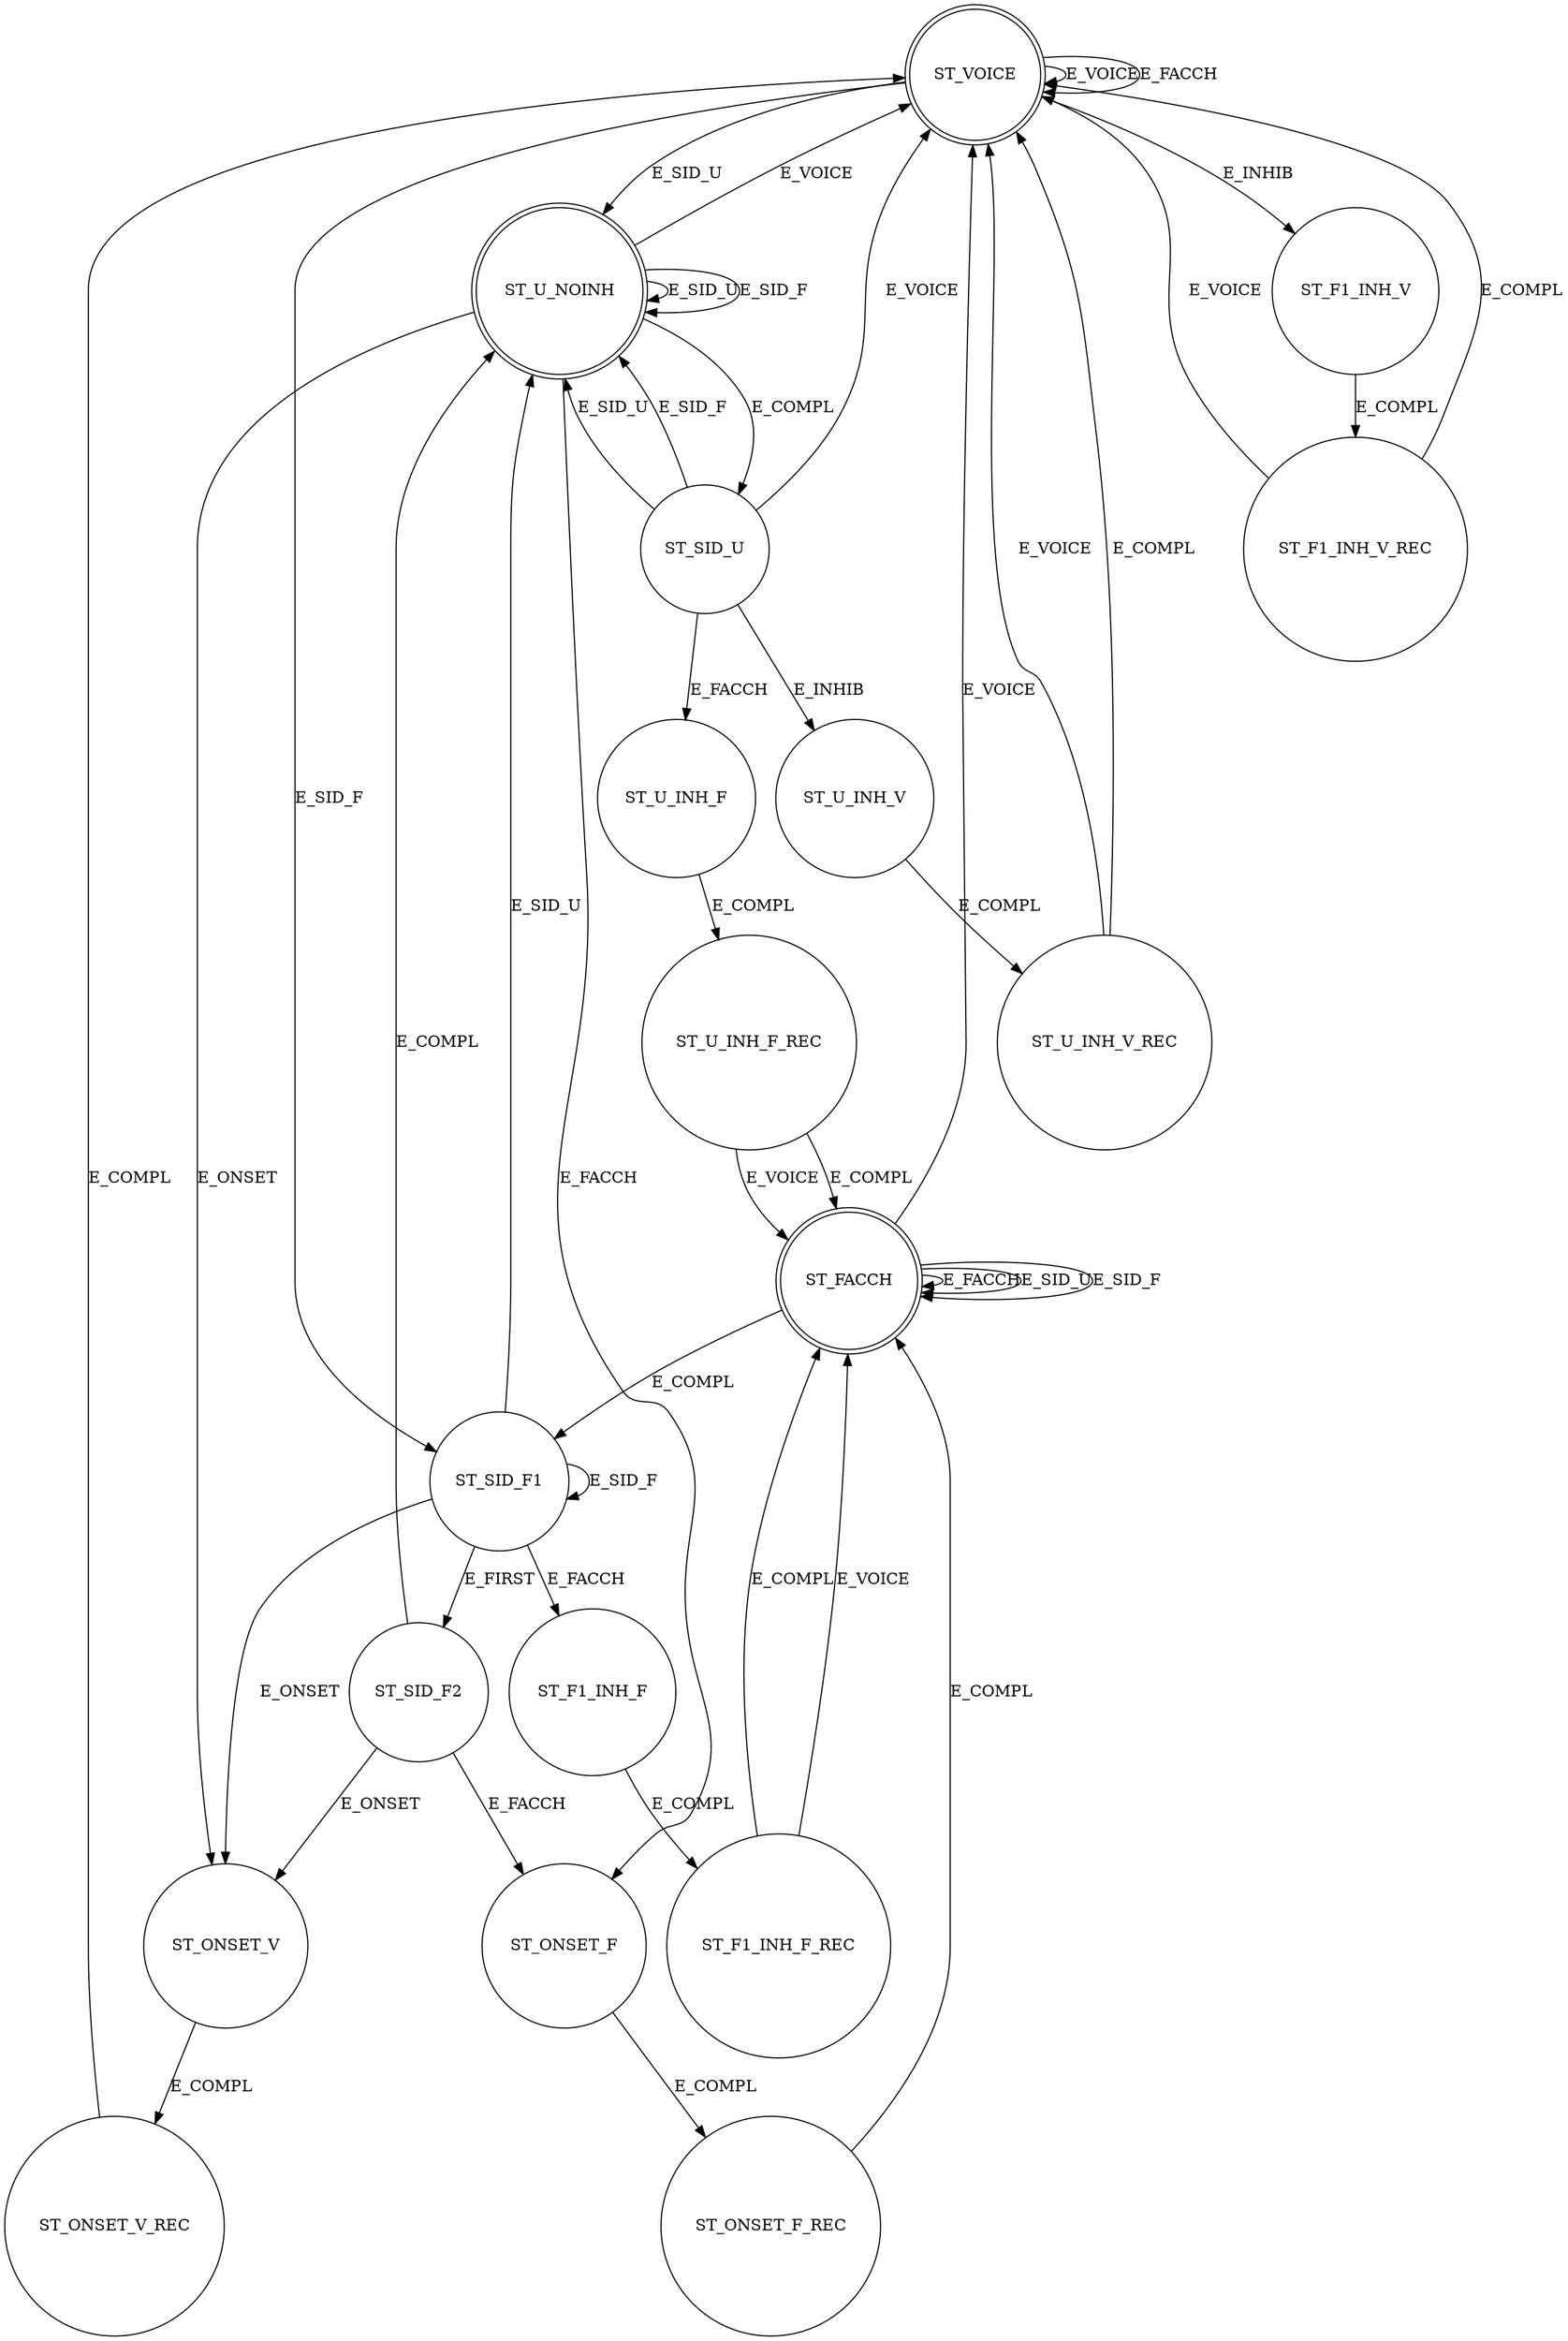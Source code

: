 digraph dtx_dl_amr_fsm {
	node [shape = doublecircle] ST_VOICE ST_FACCH ST_U_NOINH
	node [shape = circle]

	// default state for non-DTX and DTX when SPEECH is in progress
	ST_VOICE -> ST_SID_F1 [ label = "E_SID_F" ]
	ST_VOICE -> ST_F1_INH_V [ label = "E_INHIB" ]
	ST_VOICE -> ST_U_NOINH [ label = "E_SID_U" ]
	ST_VOICE -> ST_VOICE [ label = "E_VOICE" ]
	ST_VOICE -> ST_VOICE [ label = "E_FACCH" ]

	// SID-FIRST or SID-FIRST-P1 in case of AMR HR: start of silence period (might be interrupted in case of AMR HR)
	ST_SID_F1 -> ST_SID_F1 [ label = "E_SID_F" ]
	ST_SID_F1 -> ST_U_NOINH [ label = "E_SID_U" ]
        ST_SID_F1 -> ST_F1_INH_F [ label = "E_FACCH" ]
	ST_SID_F1 -> ST_SID_F2  [ label = "E_FIRST" ]
	ST_SID_F1 -> ST_ONSET_V [ label = "E_ONSET" ]

	// SID-FIRST P2 (only for AMR HR): actual start of silence period in case of AMR HR
	ST_SID_F2 -> ST_U_NOINH [ label = "E_COMPL" ]
	ST_SID_F2 -> ST_ONSET_F [ label = "E_FACCH" ]
	ST_SID_F2 -> ST_ONSET_V [ label = "E_ONSET" ]

	// SID-FIRST Inhibited: incoming SPEECH (only for AMR HR)
	ST_F1_INH_V -> ST_F1_INH_V_REC [ label = "E_COMPL" ]

	// SID-FIRST Inhibited: incoming FACCH frame (only for AMR HR)
	ST_F1_INH_F -> ST_F1_INH_F_REC [ label = "E_COMPL" ]

	// SID-UPDATE Inhibited: incoming SPEECH (only for AMR HR)
	ST_U_INH_V -> ST_U_INH_V_REC [ label = "E_COMPL" ]

	// SID-UPDATE Inhibited: incoming FACCH frame (only for AMR HR)
	ST_U_INH_F -> ST_U_INH_F_REC [ label = "E_COMPL" ]

	// Silence period with periodic comfort noise data updates (no Inhibition)
	ST_U_NOINH -> ST_ONSET_F [ label = "E_FACCH" ]
	ST_U_NOINH -> ST_VOICE [ label = "E_VOICE" ]
	ST_U_NOINH -> ST_U_NOINH [ label = "E_SID_U" ]
	ST_U_NOINH -> ST_U_NOINH [ label = "E_SID_F" ]
	ST_U_NOINH -> ST_ONSET_V [ label = "E_ONSET" ]
	ST_U_NOINH -> ST_SID_U [ label = "E_COMPL" ]

	// SID-FIRST Inhibition recursion in progress: Inhibit itself was already sent, now have to send the voice that caused it
	ST_F1_INH_V_REC -> ST_VOICE [ label = "E_COMPL" ]
	ST_F1_INH_V_REC -> ST_VOICE [ label = "E_VOICE" ]

	// SID-FIRST Inhibition recursion in progress: Inhibit itself was already sent, now have to send the voice that caused it
	ST_F1_INH_F_REC -> ST_FACCH [ label = "E_COMPL" ]
	ST_F1_INH_F_REC -> ST_FACCH [ label = "E_VOICE" ]

	// SID-UPDATE Inhibition recursion in progress: Inhibit itself was already sent, now have to send the voice that caused it
	ST_U_INH_V_REC -> ST_VOICE [ label = "E_COMPL" ]
	ST_U_INH_V_REC -> ST_VOICE [ label = "E_VOICE" ]

	// SID-UPDATE Inhibition recursion in progress: Inhibit itself was already sent, now have to send the voice that caused it
	ST_U_INH_F_REC -> ST_FACCH [ label = "E_COMPL" ]
	ST_U_INH_F_REC -> ST_FACCH [ label = "E_VOICE" ]

	// Silence period with periodic comfort noise data updates (can be inhibited)
	ST_SID_U -> ST_U_INH_F [ label = "E_FACCH" ]
	ST_SID_U -> ST_VOICE [ label = "E_VOICE" ]
	ST_SID_U -> ST_U_INH_V [ label = "E_INHIB" ]
	ST_SID_U -> ST_U_NOINH [ label = "E_SID_U" ]
	ST_SID_U -> ST_U_NOINH [ label = "E_SID_F" ]

	// ONSET - end of silent period due to incoming SPEECH frame
	ST_ONSET_V -> ST_ONSET_V_REC [ label = "E_COMPL" ]

	// ONSET - end of silent period due to incoming FACCH frame
	ST_ONSET_F -> ST_ONSET_F_REC [ label = "E_COMPL" ]

	// ONSET recursion in progress: ONSET itself was already sent, now have to send the data that caused it
	ST_ONSET_F_REC -> ST_FACCH [ label = "E_COMPL" ]

	// ONSET recursion in progress: ONSET itself was already sent, now have to send the voice that caused it
	ST_ONSET_V_REC -> ST_VOICE [ label = "E_COMPL" ]

	// FACCH sending state
	ST_FACCH -> ST_VOICE [ label = "E_VOICE" ]
	ST_FACCH -> ST_FACCH [ label = "E_FACCH" ]
	ST_FACCH -> ST_FACCH [ label = "E_SID_U" ]
	ST_FACCH -> ST_FACCH [ label = "E_SID_F" ]
	ST_FACCH -> ST_SID_F1 [ label = "E_COMPL" ]
}
